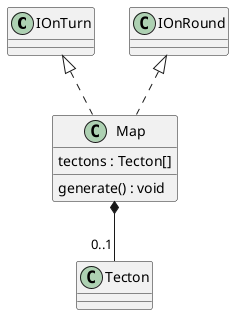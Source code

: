 @startuml map
IOnTurn <|.. Map 
IOnRound <|.. Map
Map *-- "0..1" Tecton
class Map{
    tectons : Tecton[]
    generate() : void
}
@enduml